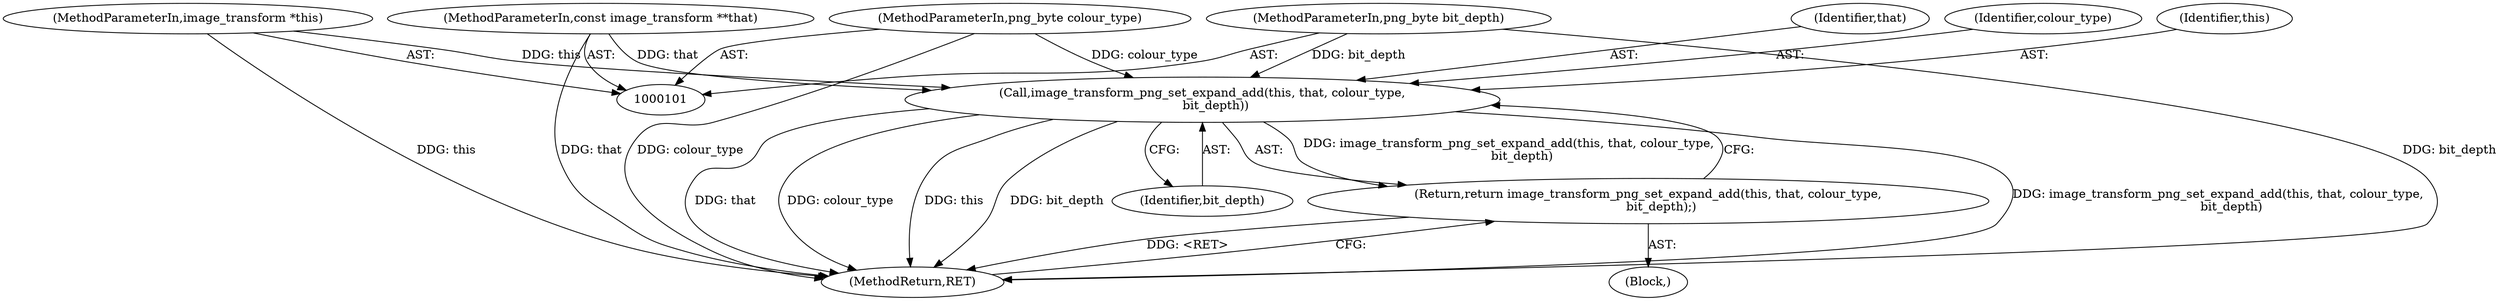 digraph "0_Android_9d4853418ab2f754c2b63e091c29c5529b8b86ca_64@pointer" {
"1000108" [label="(Call,image_transform_png_set_expand_add(this, that, colour_type,\n       bit_depth))"];
"1000102" [label="(MethodParameterIn,image_transform *this)"];
"1000103" [label="(MethodParameterIn,const image_transform **that)"];
"1000104" [label="(MethodParameterIn,png_byte colour_type)"];
"1000105" [label="(MethodParameterIn,png_byte bit_depth)"];
"1000107" [label="(Return,return image_transform_png_set_expand_add(this, that, colour_type,\n       bit_depth);)"];
"1000107" [label="(Return,return image_transform_png_set_expand_add(this, that, colour_type,\n       bit_depth);)"];
"1000113" [label="(MethodReturn,RET)"];
"1000104" [label="(MethodParameterIn,png_byte colour_type)"];
"1000105" [label="(MethodParameterIn,png_byte bit_depth)"];
"1000110" [label="(Identifier,that)"];
"1000111" [label="(Identifier,colour_type)"];
"1000108" [label="(Call,image_transform_png_set_expand_add(this, that, colour_type,\n       bit_depth))"];
"1000102" [label="(MethodParameterIn,image_transform *this)"];
"1000109" [label="(Identifier,this)"];
"1000103" [label="(MethodParameterIn,const image_transform **that)"];
"1000106" [label="(Block,)"];
"1000112" [label="(Identifier,bit_depth)"];
"1000108" -> "1000107"  [label="AST: "];
"1000108" -> "1000112"  [label="CFG: "];
"1000109" -> "1000108"  [label="AST: "];
"1000110" -> "1000108"  [label="AST: "];
"1000111" -> "1000108"  [label="AST: "];
"1000112" -> "1000108"  [label="AST: "];
"1000107" -> "1000108"  [label="CFG: "];
"1000108" -> "1000113"  [label="DDG: image_transform_png_set_expand_add(this, that, colour_type,\n       bit_depth)"];
"1000108" -> "1000113"  [label="DDG: that"];
"1000108" -> "1000113"  [label="DDG: colour_type"];
"1000108" -> "1000113"  [label="DDG: this"];
"1000108" -> "1000113"  [label="DDG: bit_depth"];
"1000108" -> "1000107"  [label="DDG: image_transform_png_set_expand_add(this, that, colour_type,\n       bit_depth)"];
"1000102" -> "1000108"  [label="DDG: this"];
"1000103" -> "1000108"  [label="DDG: that"];
"1000104" -> "1000108"  [label="DDG: colour_type"];
"1000105" -> "1000108"  [label="DDG: bit_depth"];
"1000102" -> "1000101"  [label="AST: "];
"1000102" -> "1000113"  [label="DDG: this"];
"1000103" -> "1000101"  [label="AST: "];
"1000103" -> "1000113"  [label="DDG: that"];
"1000104" -> "1000101"  [label="AST: "];
"1000104" -> "1000113"  [label="DDG: colour_type"];
"1000105" -> "1000101"  [label="AST: "];
"1000105" -> "1000113"  [label="DDG: bit_depth"];
"1000107" -> "1000106"  [label="AST: "];
"1000113" -> "1000107"  [label="CFG: "];
"1000107" -> "1000113"  [label="DDG: <RET>"];
}
